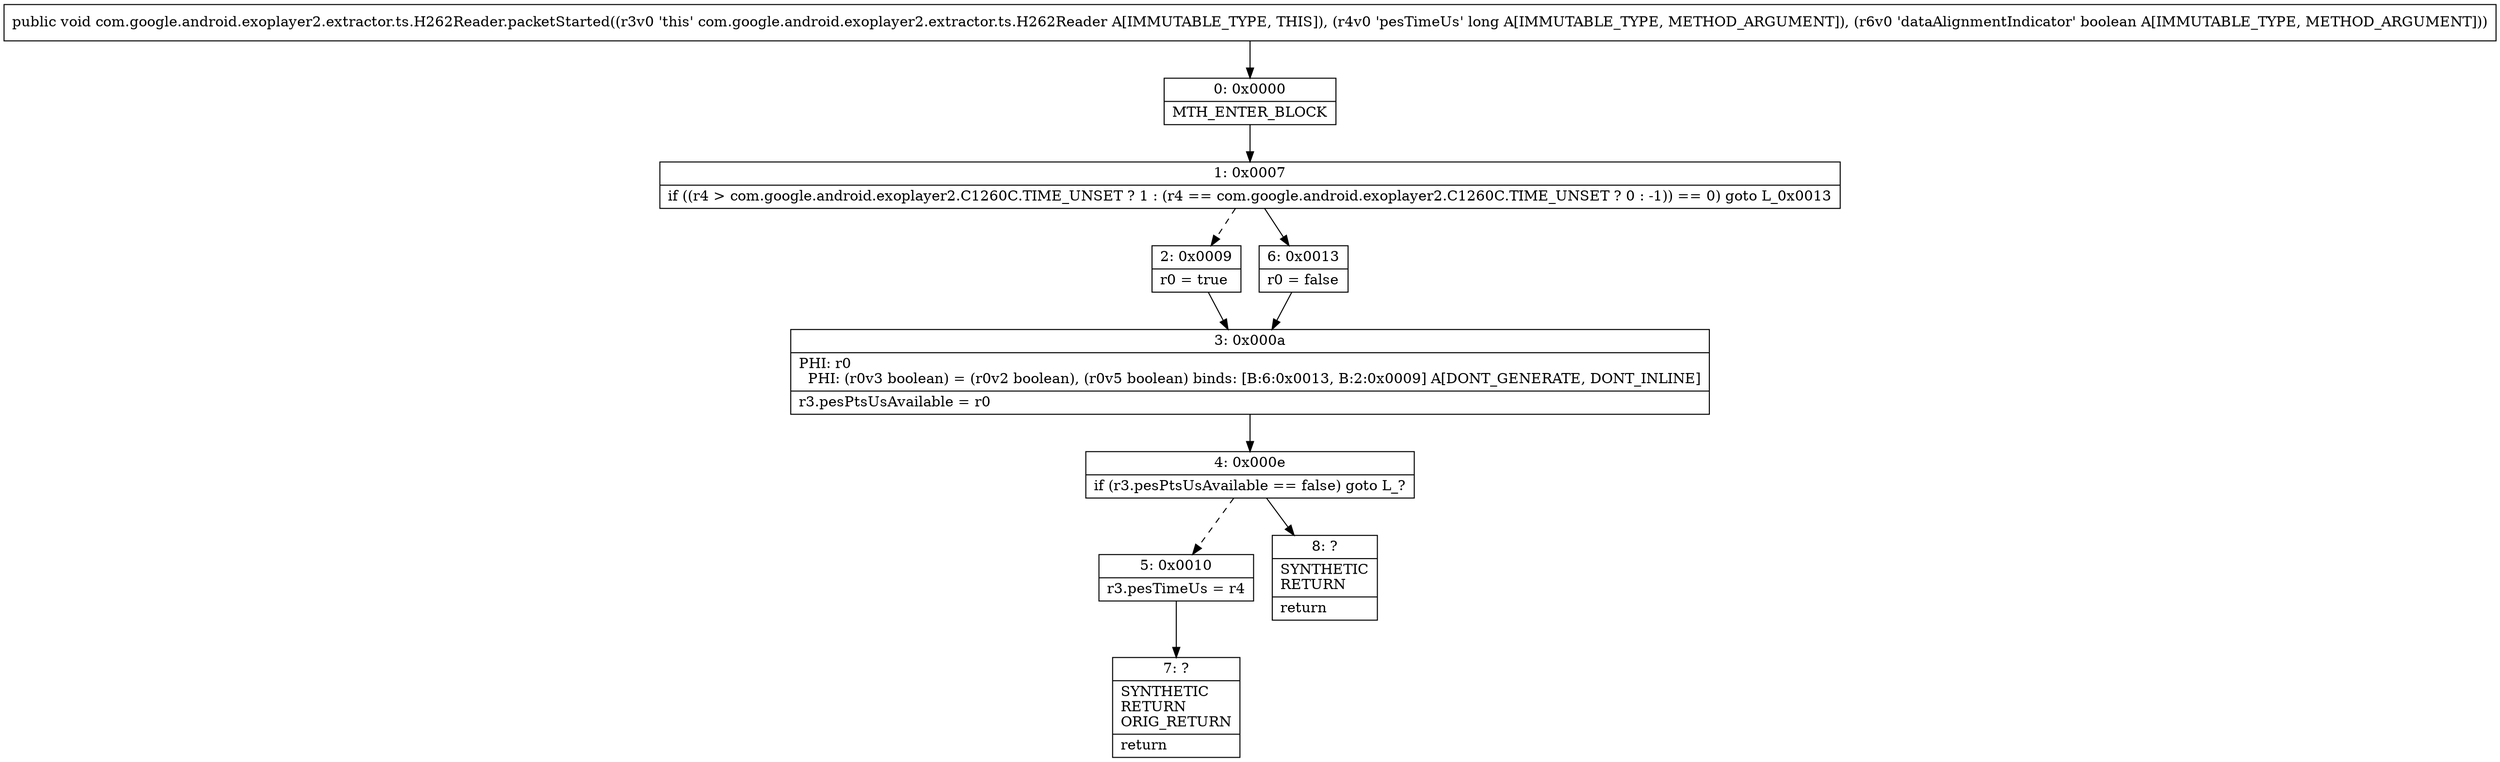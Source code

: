 digraph "CFG forcom.google.android.exoplayer2.extractor.ts.H262Reader.packetStarted(JZ)V" {
Node_0 [shape=record,label="{0\:\ 0x0000|MTH_ENTER_BLOCK\l}"];
Node_1 [shape=record,label="{1\:\ 0x0007|if ((r4 \> com.google.android.exoplayer2.C1260C.TIME_UNSET ? 1 : (r4 == com.google.android.exoplayer2.C1260C.TIME_UNSET ? 0 : \-1)) == 0) goto L_0x0013\l}"];
Node_2 [shape=record,label="{2\:\ 0x0009|r0 = true\l}"];
Node_3 [shape=record,label="{3\:\ 0x000a|PHI: r0 \l  PHI: (r0v3 boolean) = (r0v2 boolean), (r0v5 boolean) binds: [B:6:0x0013, B:2:0x0009] A[DONT_GENERATE, DONT_INLINE]\l|r3.pesPtsUsAvailable = r0\l}"];
Node_4 [shape=record,label="{4\:\ 0x000e|if (r3.pesPtsUsAvailable == false) goto L_?\l}"];
Node_5 [shape=record,label="{5\:\ 0x0010|r3.pesTimeUs = r4\l}"];
Node_6 [shape=record,label="{6\:\ 0x0013|r0 = false\l}"];
Node_7 [shape=record,label="{7\:\ ?|SYNTHETIC\lRETURN\lORIG_RETURN\l|return\l}"];
Node_8 [shape=record,label="{8\:\ ?|SYNTHETIC\lRETURN\l|return\l}"];
MethodNode[shape=record,label="{public void com.google.android.exoplayer2.extractor.ts.H262Reader.packetStarted((r3v0 'this' com.google.android.exoplayer2.extractor.ts.H262Reader A[IMMUTABLE_TYPE, THIS]), (r4v0 'pesTimeUs' long A[IMMUTABLE_TYPE, METHOD_ARGUMENT]), (r6v0 'dataAlignmentIndicator' boolean A[IMMUTABLE_TYPE, METHOD_ARGUMENT])) }"];
MethodNode -> Node_0;
Node_0 -> Node_1;
Node_1 -> Node_2[style=dashed];
Node_1 -> Node_6;
Node_2 -> Node_3;
Node_3 -> Node_4;
Node_4 -> Node_5[style=dashed];
Node_4 -> Node_8;
Node_5 -> Node_7;
Node_6 -> Node_3;
}


